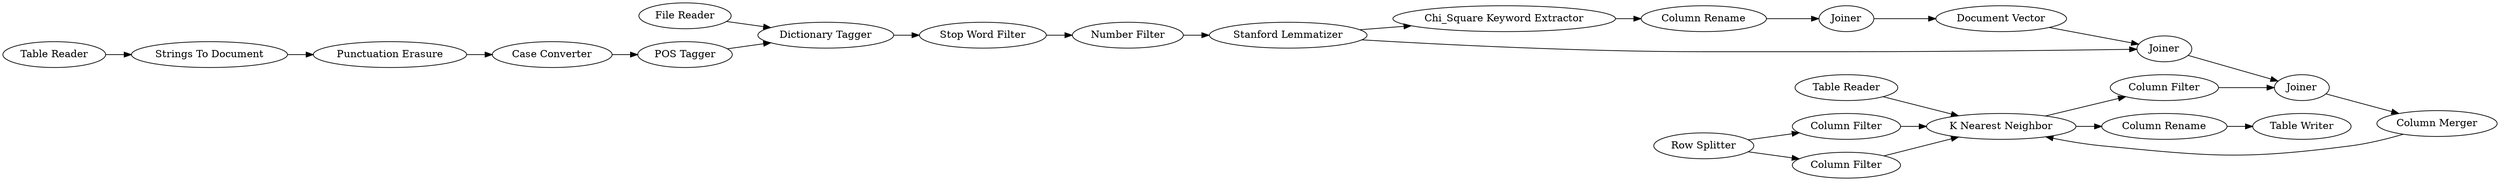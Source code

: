 digraph {
	1045 -> 1030
	1027 -> 1029
	782 -> 117
	1029 -> 1030
	1006 -> 1030
	767 -> 957
	1005 -> 1007
	116 -> 783
	1030 -> 1031
	1007 -> 1030
	1030 -> 984
	1031 -> 1026
	779 -> 781
	984 -> 1027
	117 -> 784
	766 -> 771
	783 -> 958
	22 -> 115
	784 -> 116
	115 -> 779
	957 -> 958
	1005 -> 1006
	781 -> 117
	783 -> 766
	958 -> 1027
	1044 -> 22
	771 -> 767
	784 [label="Stop Word Filter"]
	1030 [label="K Nearest Neighbor"]
	1007 [label="Column Filter"]
	1045 [label="Table Reader"]
	782 [label="File Reader"]
	1031 [label="Column Rename"]
	781 [label="POS Tagger"]
	957 [label="Document Vector"]
	984 [label="Column Filter"]
	1006 [label="Column Filter"]
	1044 [label="Table Reader"]
	115 [label="Punctuation Erasure"]
	22 [label="Strings To Document"]
	1026 [label="Table Writer"]
	771 [label="Column Rename"]
	779 [label="Case Converter"]
	117 [label="Dictionary Tagger"]
	1005 [label="Row Splitter"]
	783 [label="Stanford Lemmatizer"]
	766 [label="Chi_Square Keyword Extractor"]
	116 [label="Number Filter"]
	1027 [label=Joiner]
	958 [label=Joiner]
	767 [label=Joiner]
	1029 [label="Column Merger"]
	rankdir=LR
}
